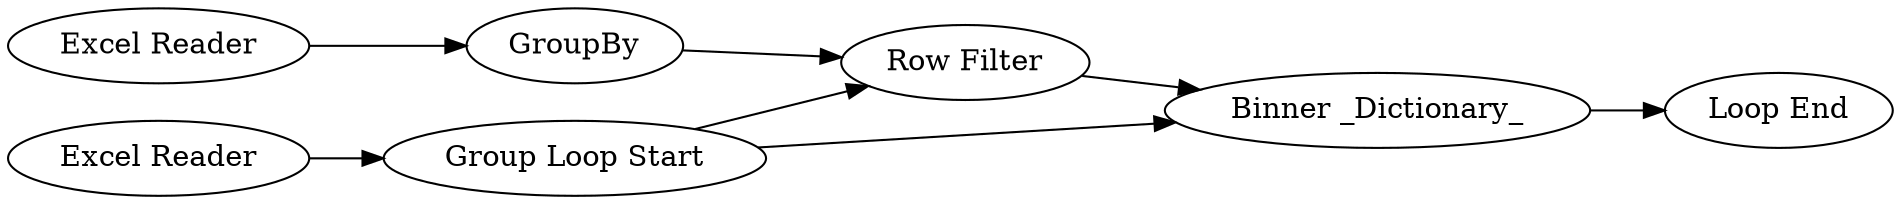 digraph {
	20 -> 21
	17 -> 21
	19 -> 20
	18 -> 22
	21 -> 18
	20 -> 18
	16 -> 17
	16 [label="Excel Reader"]
	20 [label="Group Loop Start"]
	22 [label="Loop End"]
	21 [label="Row Filter"]
	18 [label="Binner _Dictionary_"]
	17 [label=GroupBy]
	19 [label="Excel Reader"]
	rankdir=LR
}
